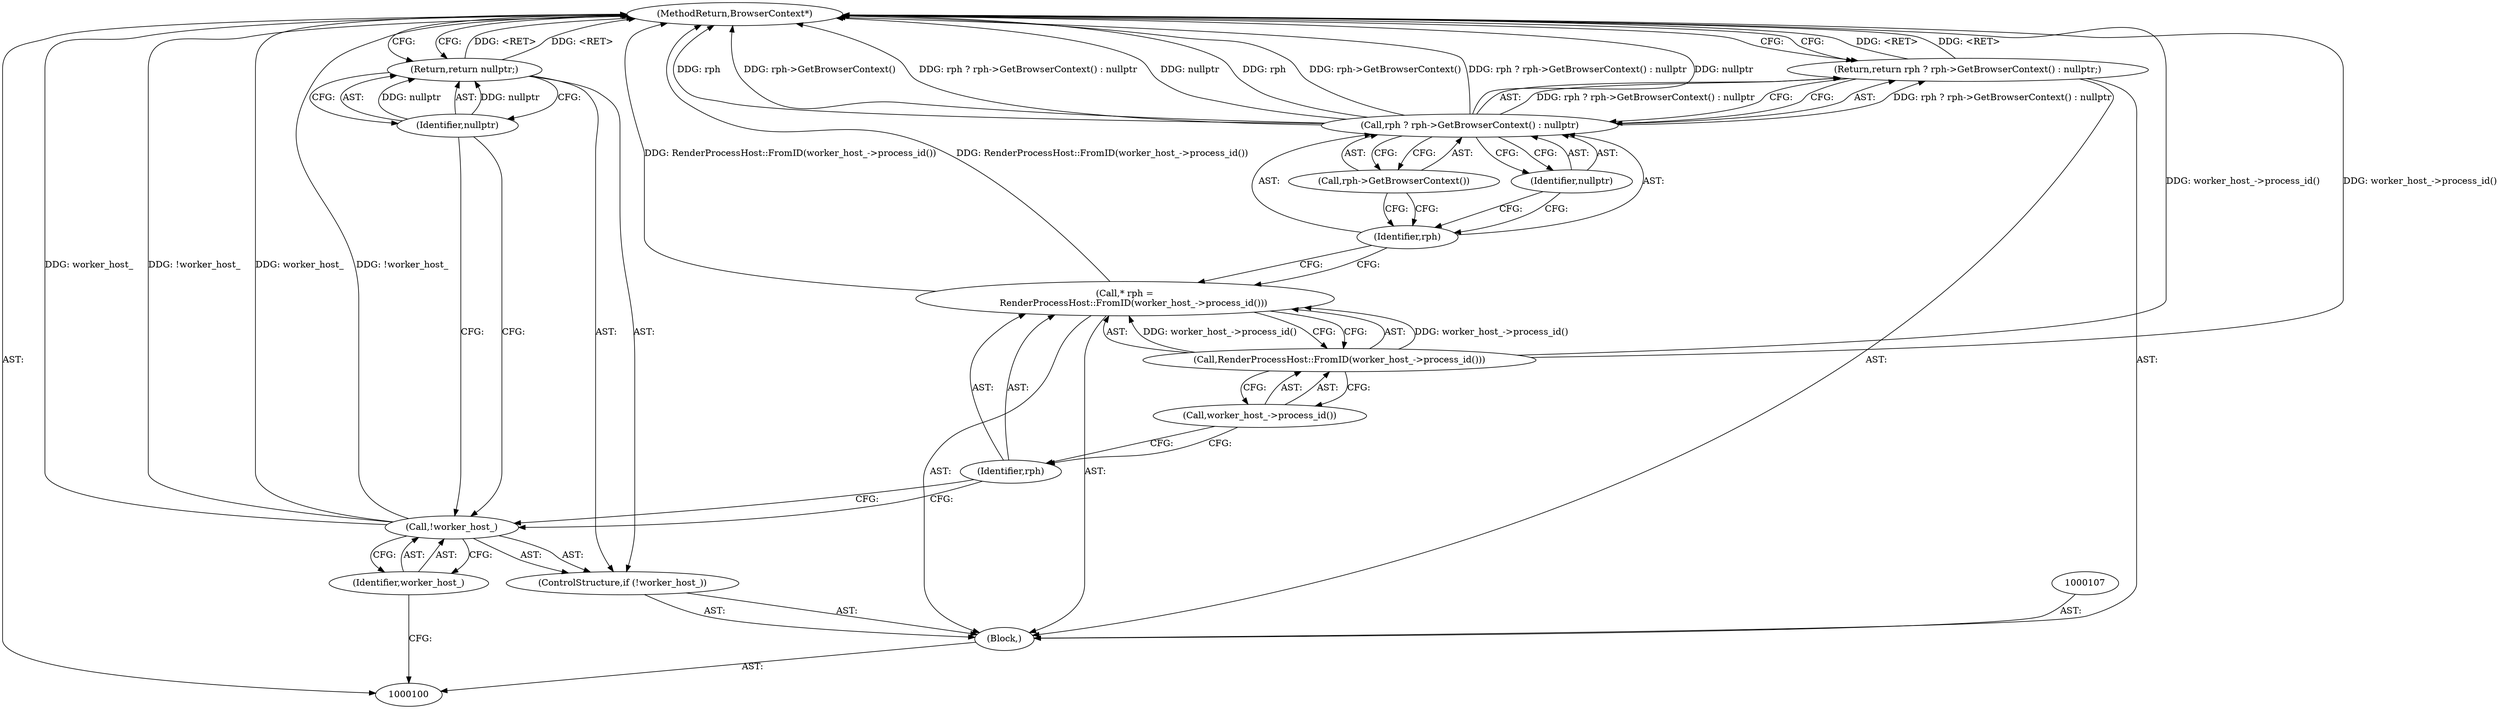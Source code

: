 digraph "0_Chrome_3c8e4852477d5b1e2da877808c998dc57db9460f_47" {
"1000117" [label="(MethodReturn,BrowserContext*)"];
"1000101" [label="(Block,)"];
"1000102" [label="(ControlStructure,if (!worker_host_))"];
"1000103" [label="(Call,!worker_host_)"];
"1000104" [label="(Identifier,worker_host_)"];
"1000106" [label="(Identifier,nullptr)"];
"1000105" [label="(Return,return nullptr;)"];
"1000108" [label="(Call,* rph =\n      RenderProcessHost::FromID(worker_host_->process_id()))"];
"1000109" [label="(Identifier,rph)"];
"1000111" [label="(Call,worker_host_->process_id())"];
"1000110" [label="(Call,RenderProcessHost::FromID(worker_host_->process_id()))"];
"1000113" [label="(Call,rph ? rph->GetBrowserContext() : nullptr)"];
"1000114" [label="(Identifier,rph)"];
"1000115" [label="(Call,rph->GetBrowserContext())"];
"1000112" [label="(Return,return rph ? rph->GetBrowserContext() : nullptr;)"];
"1000116" [label="(Identifier,nullptr)"];
"1000117" -> "1000100"  [label="AST: "];
"1000117" -> "1000105"  [label="CFG: "];
"1000117" -> "1000112"  [label="CFG: "];
"1000112" -> "1000117"  [label="DDG: <RET>"];
"1000105" -> "1000117"  [label="DDG: <RET>"];
"1000103" -> "1000117"  [label="DDG: worker_host_"];
"1000103" -> "1000117"  [label="DDG: !worker_host_"];
"1000113" -> "1000117"  [label="DDG: rph"];
"1000113" -> "1000117"  [label="DDG: rph->GetBrowserContext()"];
"1000113" -> "1000117"  [label="DDG: rph ? rph->GetBrowserContext() : nullptr"];
"1000113" -> "1000117"  [label="DDG: nullptr"];
"1000108" -> "1000117"  [label="DDG: RenderProcessHost::FromID(worker_host_->process_id())"];
"1000110" -> "1000117"  [label="DDG: worker_host_->process_id()"];
"1000101" -> "1000100"  [label="AST: "];
"1000102" -> "1000101"  [label="AST: "];
"1000107" -> "1000101"  [label="AST: "];
"1000108" -> "1000101"  [label="AST: "];
"1000112" -> "1000101"  [label="AST: "];
"1000102" -> "1000101"  [label="AST: "];
"1000103" -> "1000102"  [label="AST: "];
"1000105" -> "1000102"  [label="AST: "];
"1000103" -> "1000102"  [label="AST: "];
"1000103" -> "1000104"  [label="CFG: "];
"1000104" -> "1000103"  [label="AST: "];
"1000106" -> "1000103"  [label="CFG: "];
"1000109" -> "1000103"  [label="CFG: "];
"1000103" -> "1000117"  [label="DDG: worker_host_"];
"1000103" -> "1000117"  [label="DDG: !worker_host_"];
"1000104" -> "1000103"  [label="AST: "];
"1000104" -> "1000100"  [label="CFG: "];
"1000103" -> "1000104"  [label="CFG: "];
"1000106" -> "1000105"  [label="AST: "];
"1000106" -> "1000103"  [label="CFG: "];
"1000105" -> "1000106"  [label="CFG: "];
"1000106" -> "1000105"  [label="DDG: nullptr"];
"1000105" -> "1000102"  [label="AST: "];
"1000105" -> "1000106"  [label="CFG: "];
"1000106" -> "1000105"  [label="AST: "];
"1000117" -> "1000105"  [label="CFG: "];
"1000105" -> "1000117"  [label="DDG: <RET>"];
"1000106" -> "1000105"  [label="DDG: nullptr"];
"1000108" -> "1000101"  [label="AST: "];
"1000108" -> "1000110"  [label="CFG: "];
"1000109" -> "1000108"  [label="AST: "];
"1000110" -> "1000108"  [label="AST: "];
"1000114" -> "1000108"  [label="CFG: "];
"1000108" -> "1000117"  [label="DDG: RenderProcessHost::FromID(worker_host_->process_id())"];
"1000110" -> "1000108"  [label="DDG: worker_host_->process_id()"];
"1000109" -> "1000108"  [label="AST: "];
"1000109" -> "1000103"  [label="CFG: "];
"1000111" -> "1000109"  [label="CFG: "];
"1000111" -> "1000110"  [label="AST: "];
"1000111" -> "1000109"  [label="CFG: "];
"1000110" -> "1000111"  [label="CFG: "];
"1000110" -> "1000108"  [label="AST: "];
"1000110" -> "1000111"  [label="CFG: "];
"1000111" -> "1000110"  [label="AST: "];
"1000108" -> "1000110"  [label="CFG: "];
"1000110" -> "1000117"  [label="DDG: worker_host_->process_id()"];
"1000110" -> "1000108"  [label="DDG: worker_host_->process_id()"];
"1000113" -> "1000112"  [label="AST: "];
"1000113" -> "1000115"  [label="CFG: "];
"1000113" -> "1000116"  [label="CFG: "];
"1000114" -> "1000113"  [label="AST: "];
"1000115" -> "1000113"  [label="AST: "];
"1000116" -> "1000113"  [label="AST: "];
"1000112" -> "1000113"  [label="CFG: "];
"1000113" -> "1000117"  [label="DDG: rph"];
"1000113" -> "1000117"  [label="DDG: rph->GetBrowserContext()"];
"1000113" -> "1000117"  [label="DDG: rph ? rph->GetBrowserContext() : nullptr"];
"1000113" -> "1000117"  [label="DDG: nullptr"];
"1000113" -> "1000112"  [label="DDG: rph ? rph->GetBrowserContext() : nullptr"];
"1000114" -> "1000113"  [label="AST: "];
"1000114" -> "1000108"  [label="CFG: "];
"1000115" -> "1000114"  [label="CFG: "];
"1000116" -> "1000114"  [label="CFG: "];
"1000115" -> "1000113"  [label="AST: "];
"1000115" -> "1000114"  [label="CFG: "];
"1000113" -> "1000115"  [label="CFG: "];
"1000112" -> "1000101"  [label="AST: "];
"1000112" -> "1000113"  [label="CFG: "];
"1000113" -> "1000112"  [label="AST: "];
"1000117" -> "1000112"  [label="CFG: "];
"1000112" -> "1000117"  [label="DDG: <RET>"];
"1000113" -> "1000112"  [label="DDG: rph ? rph->GetBrowserContext() : nullptr"];
"1000116" -> "1000113"  [label="AST: "];
"1000116" -> "1000114"  [label="CFG: "];
"1000113" -> "1000116"  [label="CFG: "];
}

